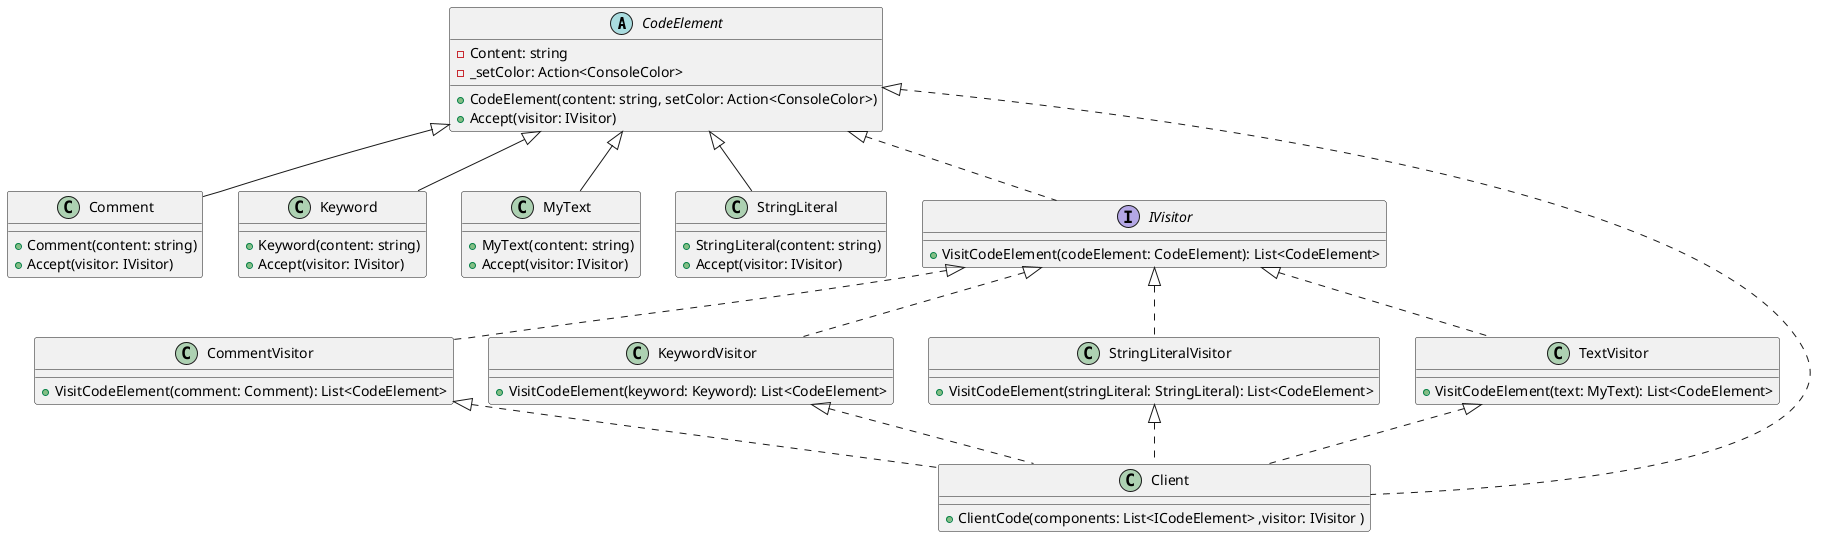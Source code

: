 @startuml diagram
abstract class CodeElement {
    - Content: string
    - _setColor: Action<ConsoleColor>
    + CodeElement(content: string, setColor: Action<ConsoleColor>)
    + Accept(visitor: IVisitor)
}

class Comment {
    + Comment(content: string)
    + Accept(visitor: IVisitor)
}

class Keyword {
    + Keyword(content: string)
    + Accept(visitor: IVisitor)
}

class MyText {
    + MyText(content: string)
    + Accept(visitor: IVisitor)
}

class StringLiteral {
    + StringLiteral(content: string)
    + Accept(visitor: IVisitor)
}

interface IVisitor {
    + VisitCodeElement(codeElement: CodeElement): List<CodeElement>
}

class CommentVisitor {
    + VisitCodeElement(comment: Comment): List<CodeElement>
}

class KeywordVisitor {
    + VisitCodeElement(keyword: Keyword): List<CodeElement>
}

class StringLiteralVisitor {
    + VisitCodeElement(stringLiteral: StringLiteral): List<CodeElement>
}

class TextVisitor {
    + VisitCodeElement(text: MyText): List<CodeElement>
}

class Client{
    +ClientCode(components: List<ICodeElement> ,visitor: IVisitor )
}

CodeElement <|-- Comment
CodeElement <|-- Keyword
CodeElement <|-- MyText
CodeElement <|-- StringLiteral
IVisitor <|.. CommentVisitor
IVisitor <|.. KeywordVisitor
IVisitor <|.. StringLiteralVisitor
IVisitor <|.. TextVisitor

CodeElement <|..IVisitor  
CodeElement <|.. Client 
CommentVisitor <|.. Client 
KeywordVisitor <|.. Client 
StringLiteralVisitor <|.. Client 
TextVisitor <|.. Client 
  

@enduml